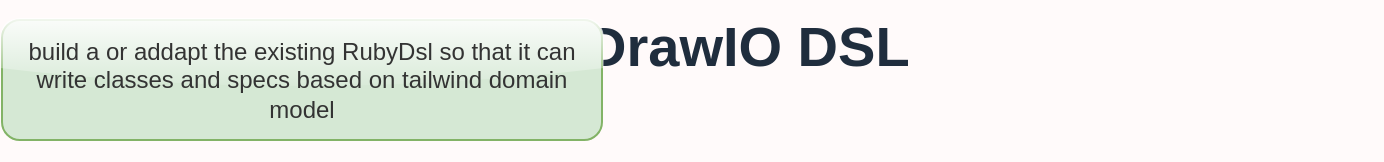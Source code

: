 <mxfile>
  <diagram id="pKS" name="In progress">
    <mxGraphModel dx="0" dy="0" background="#FFFAFA" grid="0" gridSize="10" guides="1" tooltips="1" connect="1" arrows="1" fold="1" page="1" pageScale="1" pageWidth="1169" pageHeight="827" math="0" shadow="0">
      <root>
        <mxCell id="page_root_pKS" parent="pKS"/>
        <mxCell id="node_root_pKS" parent="page_root_pKS"/>
        <mxCell id="pKS-1" value="DrawIO DSL" style="whiteSpace=wrap;html=1;rounded=1;glass=1;fontColor=#1F2D3D;text;fontSize=28;fontStyle=1;fillColor=none" vertex="1" parent="node_root_pKS">
          <mxGeometry x="300" y="0" width="400" height="80" as="geometry"/>
        </mxCell>
        <mxCell id="pKS-3" value="build a or addapt the existing RubyDsl so that it can write classes and specs based on tailwind domain model" style="whiteSpace=wrap;html=1;rounded=1;glass=1;fillColor=#d5e8d4;strokeColor=#82b366;fontColor=#333333" vertex="1" parent="node_root_pKS">
          <mxGeometry x="10" y="10" width="300" height="60" as="geometry"/>
        </mxCell>
      </root>
    </mxGraphModel>
  </diagram>
  <diagram id="edq" name="To Do">
    <mxGraphModel dx="0" dy="0" background="#FFFAFA" grid="0" gridSize="10" guides="1" tooltips="1" connect="1" arrows="1" fold="1" page="1" pageScale="1" pageWidth="1169" pageHeight="827" math="0" shadow="0">
      <root>
        <mxCell id="page_root_edq" parent="edq"/>
        <mxCell id="node_root_edq" parent="page_root_edq"/>
      </root>
    </mxGraphModel>
  </diagram>
  <diagram id="yCV" name="Done">
    <mxGraphModel dx="0" dy="0" background="#FFFAFA" grid="0" gridSize="10" guides="1" tooltips="1" connect="1" arrows="1" fold="1" page="1" pageScale="1" pageWidth="1169" pageHeight="827" math="0" shadow="0">
      <root>
        <mxCell id="page_root_yCV" parent="yCV"/>
        <mxCell id="node_root_yCV" parent="page_root_yCV"/>
      </root>
    </mxGraphModel>
  </diagram>
</mxfile>
